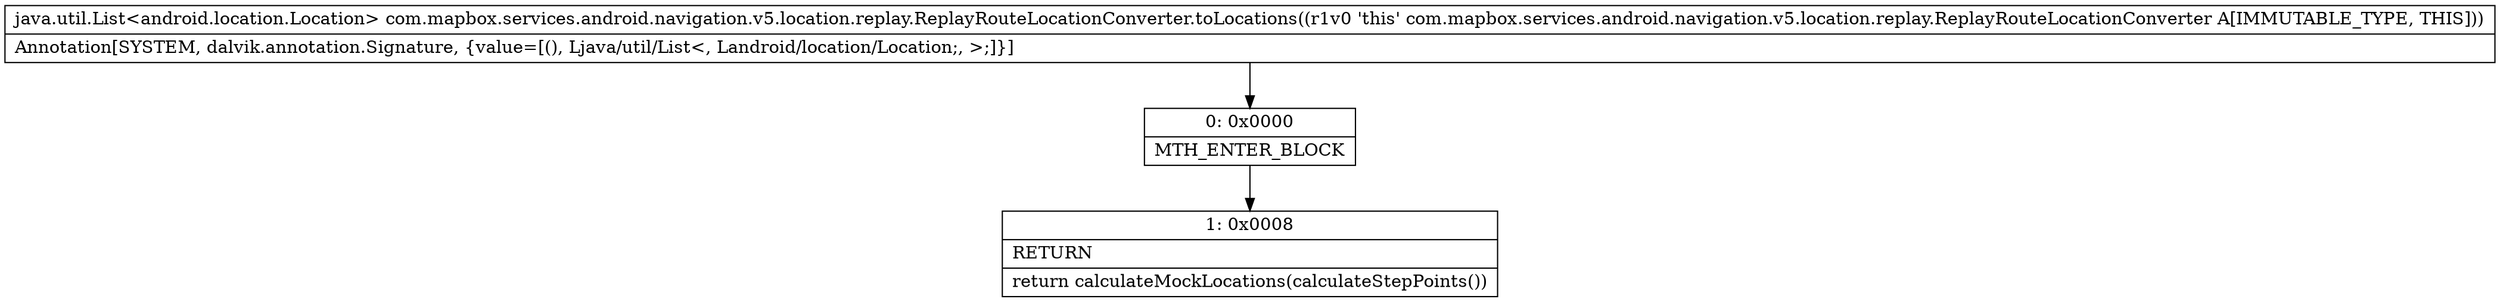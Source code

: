 digraph "CFG forcom.mapbox.services.android.navigation.v5.location.replay.ReplayRouteLocationConverter.toLocations()Ljava\/util\/List;" {
Node_0 [shape=record,label="{0\:\ 0x0000|MTH_ENTER_BLOCK\l}"];
Node_1 [shape=record,label="{1\:\ 0x0008|RETURN\l|return calculateMockLocations(calculateStepPoints())\l}"];
MethodNode[shape=record,label="{java.util.List\<android.location.Location\> com.mapbox.services.android.navigation.v5.location.replay.ReplayRouteLocationConverter.toLocations((r1v0 'this' com.mapbox.services.android.navigation.v5.location.replay.ReplayRouteLocationConverter A[IMMUTABLE_TYPE, THIS]))  | Annotation[SYSTEM, dalvik.annotation.Signature, \{value=[(), Ljava\/util\/List\<, Landroid\/location\/Location;, \>;]\}]\l}"];
MethodNode -> Node_0;
Node_0 -> Node_1;
}

